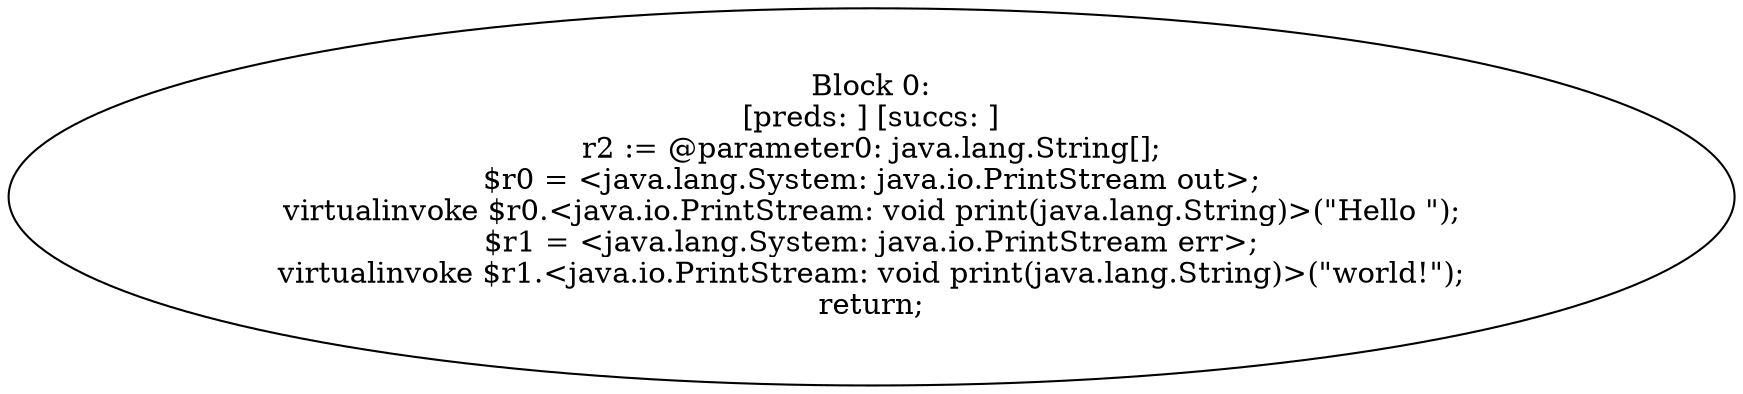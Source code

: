digraph "unitGraph" {
    "Block 0:
[preds: ] [succs: ]
r2 := @parameter0: java.lang.String[];
$r0 = <java.lang.System: java.io.PrintStream out>;
virtualinvoke $r0.<java.io.PrintStream: void print(java.lang.String)>(\"Hello \");
$r1 = <java.lang.System: java.io.PrintStream err>;
virtualinvoke $r1.<java.io.PrintStream: void print(java.lang.String)>(\"world!\");
return;
"
}
